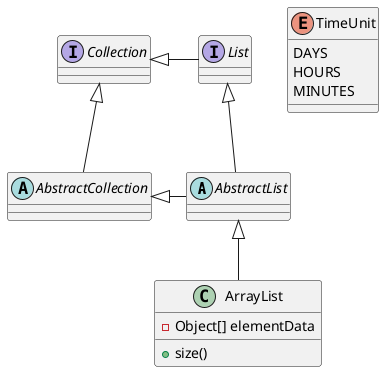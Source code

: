@startuml

abstract class AbstractList
abstract AbstractCollection
interface List
interface Collection

List <|-- AbstractList
Collection <|-- AbstractCollection

Collection <|- List
AbstractCollection <|- AbstractList
AbstractList <|-- ArrayList

class ArrayList {
-Object[] elementData
+size()
}

enum TimeUnit {
DAYS
HOURS
MINUTES
}

@enduml